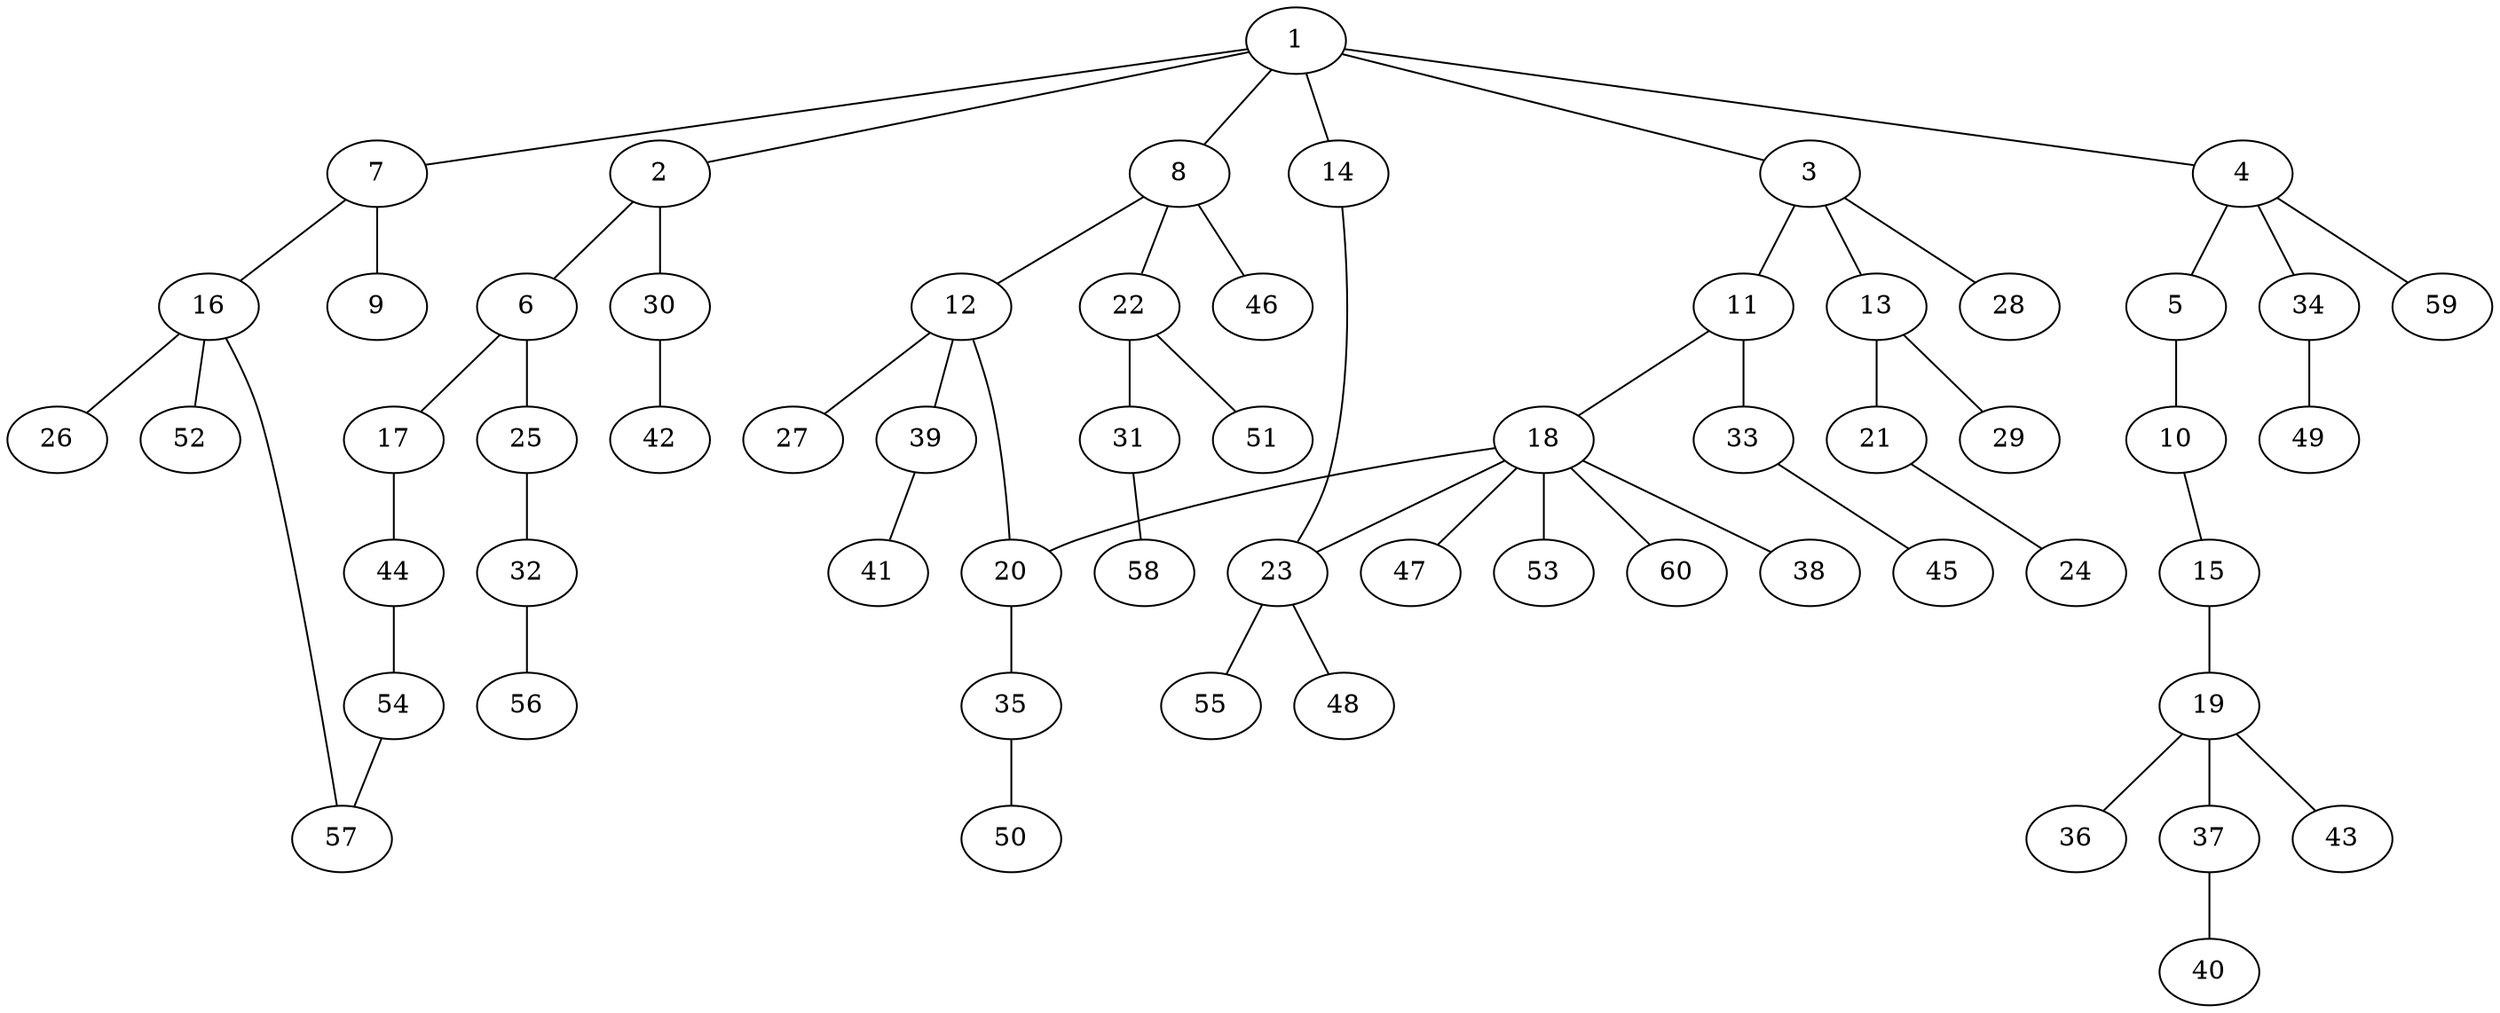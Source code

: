 graph graphname {1--2
1--3
1--4
1--7
1--8
1--14
2--6
2--30
3--11
3--13
3--28
4--5
4--34
4--59
5--10
6--17
6--25
7--9
7--16
8--12
8--22
8--46
10--15
11--18
11--33
12--20
12--27
12--39
13--21
13--29
14--23
15--19
16--26
16--52
16--57
17--44
18--20
18--23
18--38
18--47
18--53
18--60
19--36
19--37
19--43
20--35
21--24
22--31
22--51
23--48
23--55
25--32
30--42
31--58
32--56
33--45
34--49
35--50
37--40
39--41
44--54
54--57
}